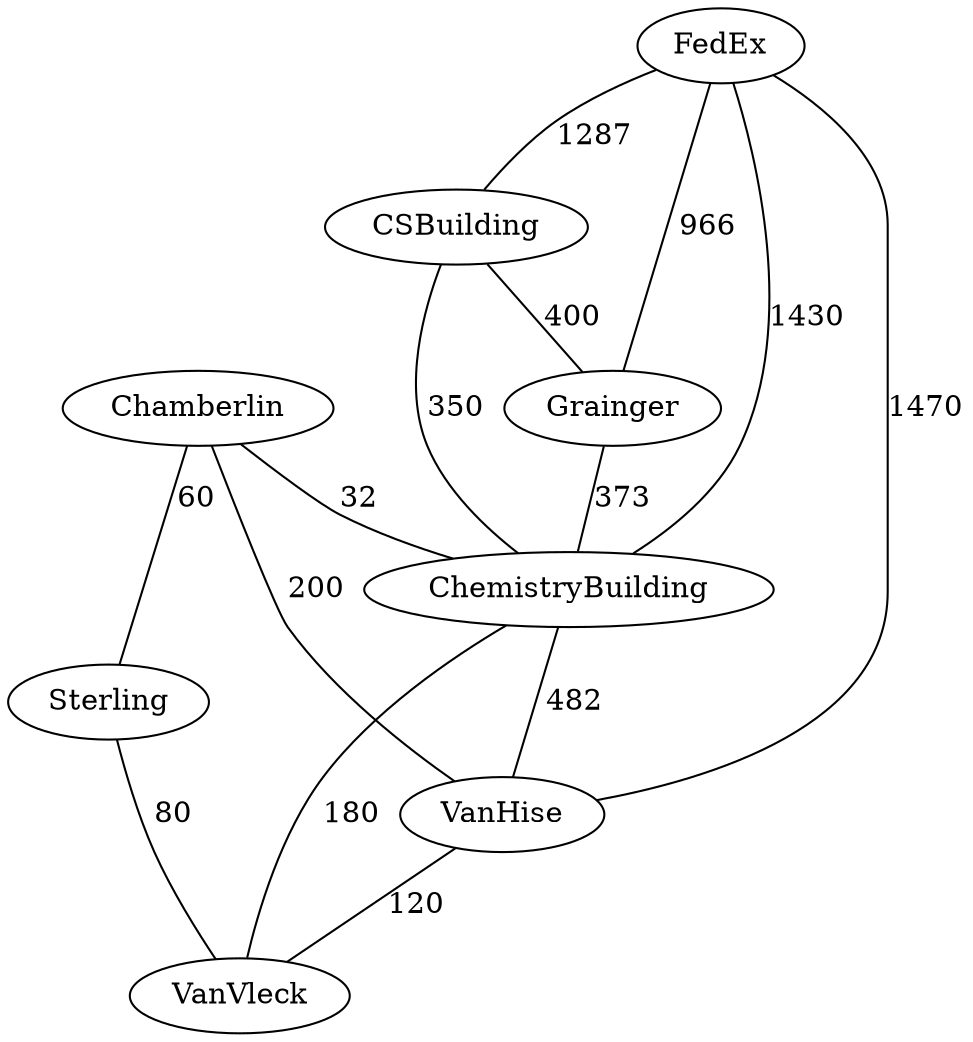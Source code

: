 graph UWCampus {
  FedEx -- CSBuilding [ label = "1287" ]
  FedEx -- Grainger [ label = "966" ]
  FedEx -- ChemistryBuilding [ label = "1430" ]
  Sterling -- VanVleck [ label = "80" ]
  Chamberlin -- Sterling [ label = "60" ]
  Grainger -- ChemistryBuilding [ label = "373" ]
  VanHise -- VanVleck [ label = "120" ]
  Chamberlin -- VanHise [ label = "200" ]
  ChemistryBuilding -- VanHise [ label = "482" ]
  CSBuilding -- Grainger [ label = "400" ]
  CSBuilding -- ChemistryBuilding [ label = "350" ]
  VanHise -- FedEx [ label = "1470" ]
  Chamberlin -- ChemistryBuilding [ label = "32" ]
  VanVleck -- ChemistryBuilding [ label = "180" ]
}